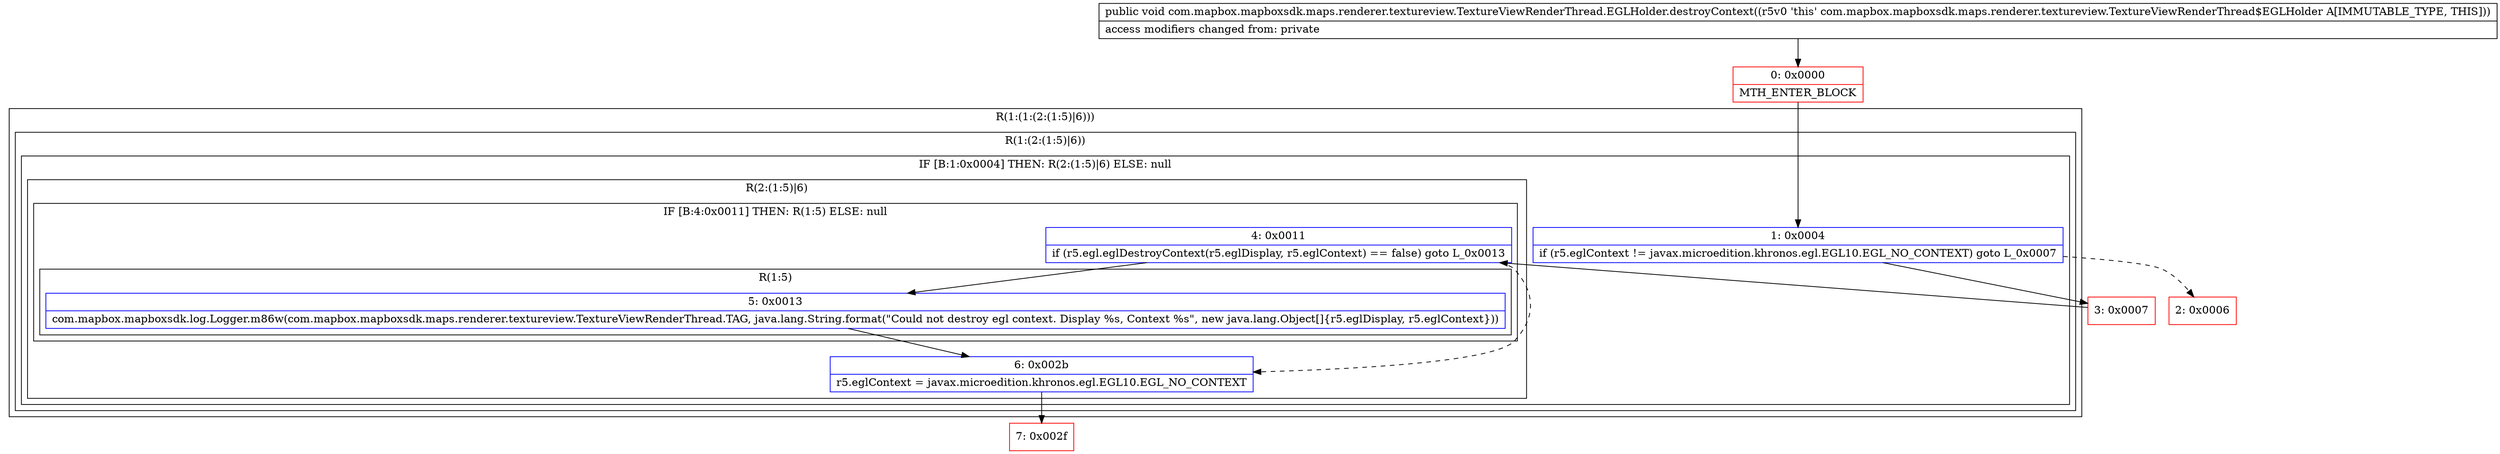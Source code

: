 digraph "CFG forcom.mapbox.mapboxsdk.maps.renderer.textureview.TextureViewRenderThread.EGLHolder.destroyContext()V" {
subgraph cluster_Region_43942107 {
label = "R(1:(1:(2:(1:5)|6)))";
node [shape=record,color=blue];
subgraph cluster_Region_389952177 {
label = "R(1:(2:(1:5)|6))";
node [shape=record,color=blue];
subgraph cluster_IfRegion_766475909 {
label = "IF [B:1:0x0004] THEN: R(2:(1:5)|6) ELSE: null";
node [shape=record,color=blue];
Node_1 [shape=record,label="{1\:\ 0x0004|if (r5.eglContext != javax.microedition.khronos.egl.EGL10.EGL_NO_CONTEXT) goto L_0x0007\l}"];
subgraph cluster_Region_51335596 {
label = "R(2:(1:5)|6)";
node [shape=record,color=blue];
subgraph cluster_IfRegion_1977717070 {
label = "IF [B:4:0x0011] THEN: R(1:5) ELSE: null";
node [shape=record,color=blue];
Node_4 [shape=record,label="{4\:\ 0x0011|if (r5.egl.eglDestroyContext(r5.eglDisplay, r5.eglContext) == false) goto L_0x0013\l}"];
subgraph cluster_Region_330075897 {
label = "R(1:5)";
node [shape=record,color=blue];
Node_5 [shape=record,label="{5\:\ 0x0013|com.mapbox.mapboxsdk.log.Logger.m86w(com.mapbox.mapboxsdk.maps.renderer.textureview.TextureViewRenderThread.TAG, java.lang.String.format(\"Could not destroy egl context. Display %s, Context %s\", new java.lang.Object[]\{r5.eglDisplay, r5.eglContext\}))\l}"];
}
}
Node_6 [shape=record,label="{6\:\ 0x002b|r5.eglContext = javax.microedition.khronos.egl.EGL10.EGL_NO_CONTEXT\l}"];
}
}
}
}
Node_0 [shape=record,color=red,label="{0\:\ 0x0000|MTH_ENTER_BLOCK\l}"];
Node_2 [shape=record,color=red,label="{2\:\ 0x0006}"];
Node_3 [shape=record,color=red,label="{3\:\ 0x0007}"];
Node_7 [shape=record,color=red,label="{7\:\ 0x002f}"];
MethodNode[shape=record,label="{public void com.mapbox.mapboxsdk.maps.renderer.textureview.TextureViewRenderThread.EGLHolder.destroyContext((r5v0 'this' com.mapbox.mapboxsdk.maps.renderer.textureview.TextureViewRenderThread$EGLHolder A[IMMUTABLE_TYPE, THIS]))  | access modifiers changed from: private\l}"];
MethodNode -> Node_0;
Node_1 -> Node_2[style=dashed];
Node_1 -> Node_3;
Node_4 -> Node_5;
Node_4 -> Node_6[style=dashed];
Node_5 -> Node_6;
Node_6 -> Node_7;
Node_0 -> Node_1;
Node_3 -> Node_4;
}

